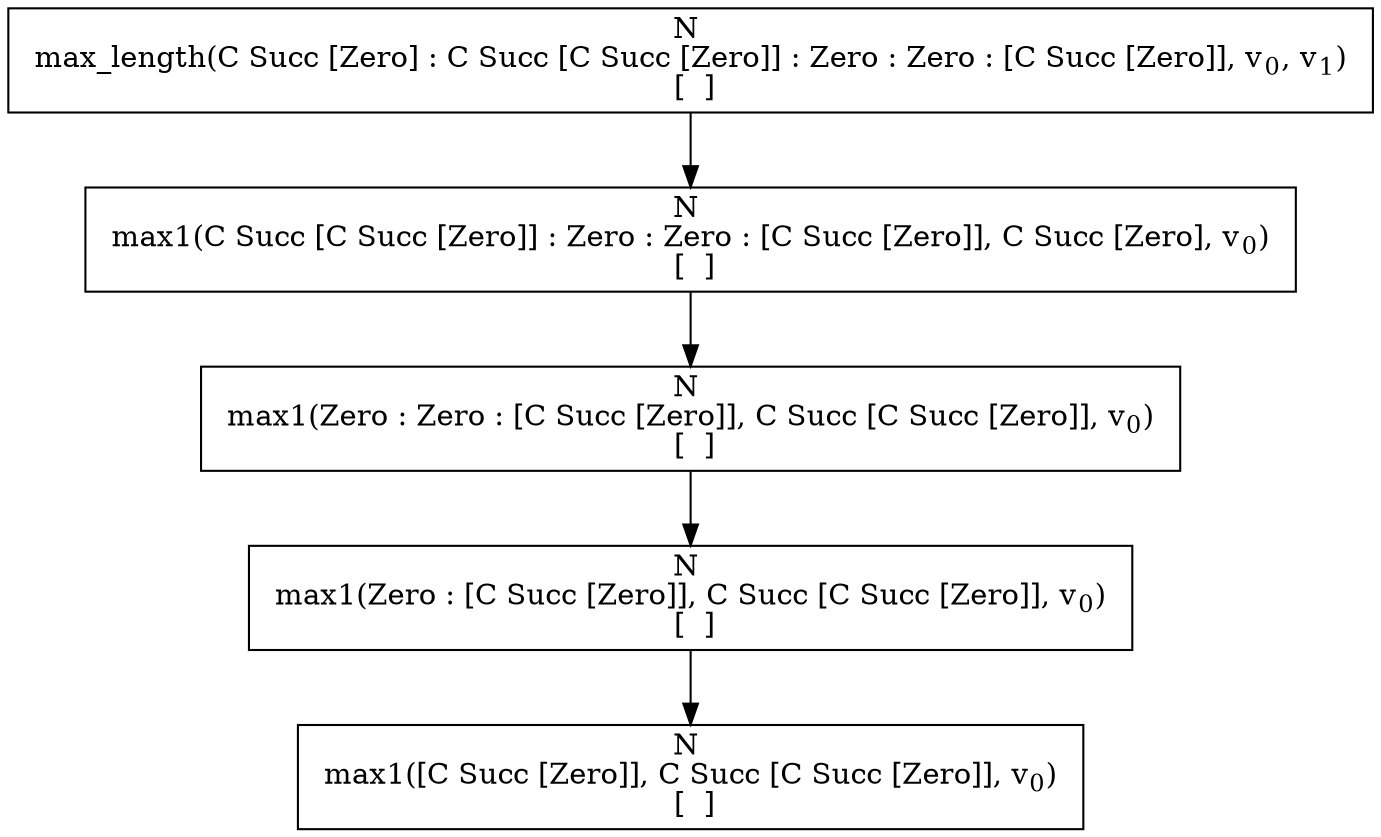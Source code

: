 digraph {
    graph [rankdir=TB
          ,bgcolor=transparent];
    node [shape=box
         ,fillcolor=white
         ,style=filled];
    0 [label=<N <BR/> max_length(C Succ [Zero] : C Succ [C Succ [Zero]] : Zero : Zero : [C Succ [Zero]], v<SUB>0</SUB>, v<SUB>1</SUB>) <BR/>  [  ] >];
    1 [label=<N <BR/> max1(C Succ [C Succ [Zero]] : Zero : Zero : [C Succ [Zero]], C Succ [Zero], v<SUB>0</SUB>) <BR/>  [  ] >];
    2 [label=<N <BR/> max1(Zero : Zero : [C Succ [Zero]], C Succ [C Succ [Zero]], v<SUB>0</SUB>) <BR/>  [  ] >];
    3 [label=<N <BR/> max1(Zero : [C Succ [Zero]], C Succ [C Succ [Zero]], v<SUB>0</SUB>) <BR/>  [  ] >];
    4 [label=<N <BR/> max1([C Succ [Zero]], C Succ [C Succ [Zero]], v<SUB>0</SUB>) <BR/>  [  ] >];
    0 -> 1 [label=""];
    1 -> 2 [label=""];
    2 -> 3 [label=""];
    3 -> 4 [label=""];
}